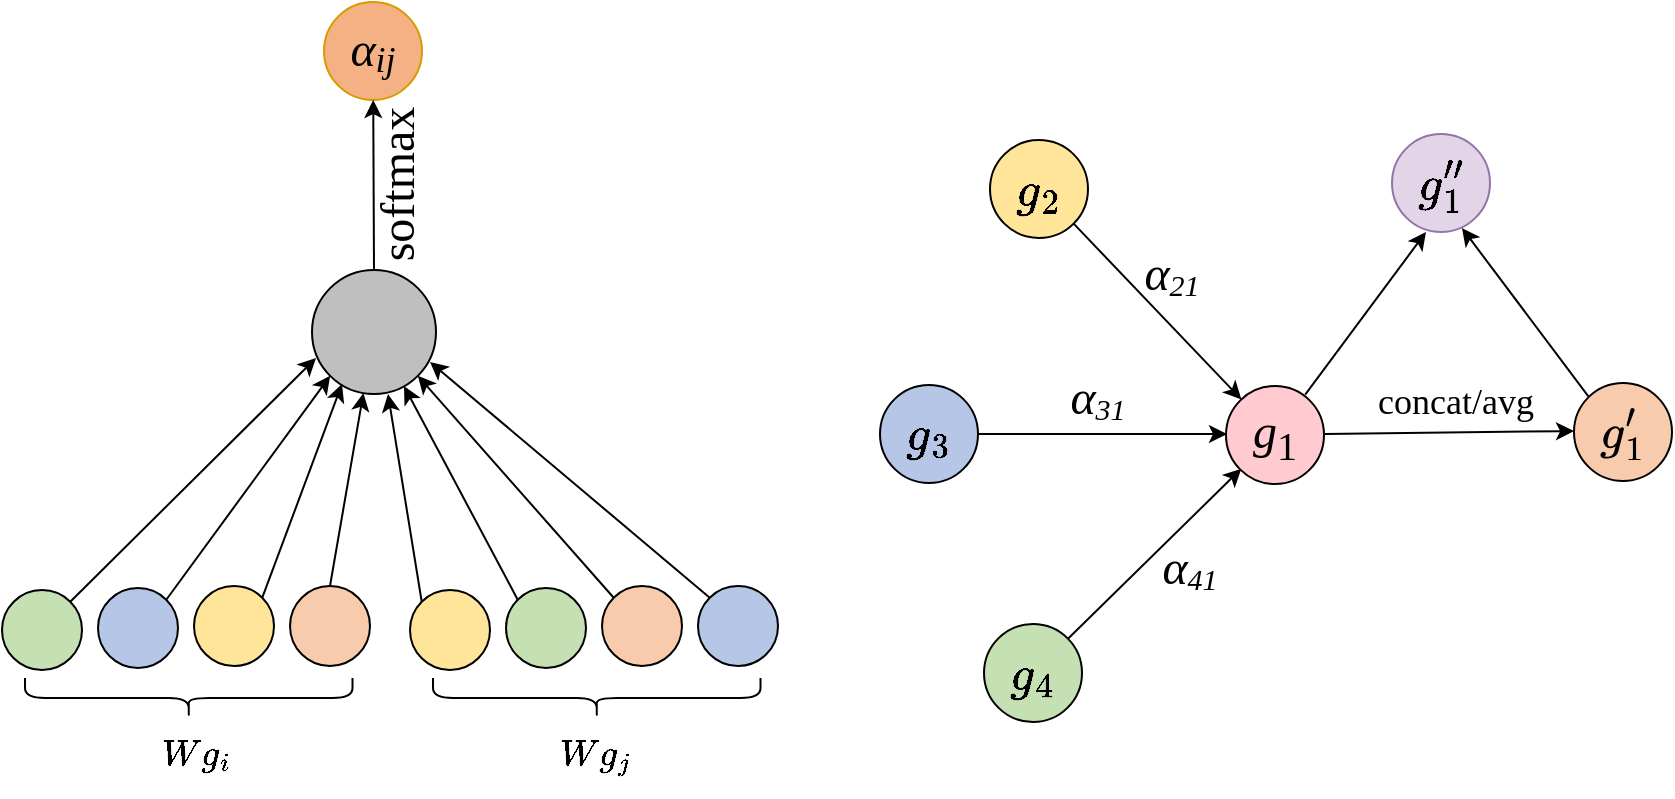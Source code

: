 <mxfile version="24.0.7" type="github">
  <diagram name="第 1 页" id="f0Q-XP88D9cHkuUK9u9R">
    <mxGraphModel dx="1221" dy="733" grid="0" gridSize="10" guides="1" tooltips="1" connect="1" arrows="1" fold="1" page="1" pageScale="1" pageWidth="1027" pageHeight="390" math="1" shadow="0">
      <root>
        <mxCell id="0" />
        <mxCell id="1" parent="0" />
        <mxCell id="7sGQZ9yojEYU0a86g81N-2" value="&lt;font style=&quot;font-size: 18px;&quot;&gt;&lt;i&gt;&lt;font style=&quot;font-size: 24px;&quot; face=&quot;Times New Roman&quot;&gt;α&lt;/font&gt;&lt;/i&gt;&lt;/font&gt;&lt;font size=&quot;1&quot;&gt;&lt;i&gt;&lt;sub&gt;&lt;font style=&quot;font-size: 18px;&quot; face=&quot;Times New Roman&quot;&gt;ij&lt;/font&gt;&lt;/sub&gt;&lt;/i&gt;&lt;/font&gt;" style="ellipse;whiteSpace=wrap;html=1;aspect=fixed;fontFamily=宋体;fontSource=https%3A%2F%2Ffonts.googleapis.com%2Fcss%3Ffamily%3D%25E5%25AE%258B%25E4%25BD%2593;fillColor=#f4b183;strokeColor=#d79b00;" parent="1" vertex="1">
          <mxGeometry x="275" y="2" width="49" height="49" as="geometry" />
        </mxCell>
        <mxCell id="7sGQZ9yojEYU0a86g81N-27" style="edgeStyle=none;rounded=0;orthogonalLoop=1;jettySize=auto;html=1;exitX=0.5;exitY=0;exitDx=0;exitDy=0;" parent="1" source="7sGQZ9yojEYU0a86g81N-3" target="7sGQZ9yojEYU0a86g81N-2" edge="1">
          <mxGeometry relative="1" as="geometry" />
        </mxCell>
        <mxCell id="7sGQZ9yojEYU0a86g81N-3" value="" style="ellipse;whiteSpace=wrap;html=1;aspect=fixed;fontFamily=宋体;fontSource=https%3A%2F%2Ffonts.googleapis.com%2Fcss%3Ffamily%3D%25E5%25AE%258B%25E4%25BD%2593;fillColor=#bfbfbf;" parent="1" vertex="1">
          <mxGeometry x="269" y="136" width="62" height="62" as="geometry" />
        </mxCell>
        <mxCell id="7sGQZ9yojEYU0a86g81N-13" style="edgeStyle=none;rounded=0;orthogonalLoop=1;jettySize=auto;html=1;exitX=1;exitY=0;exitDx=0;exitDy=0;entryX=0;entryY=1;entryDx=0;entryDy=0;" parent="1" source="7sGQZ9yojEYU0a86g81N-4" target="7sGQZ9yojEYU0a86g81N-3" edge="1">
          <mxGeometry relative="1" as="geometry">
            <mxPoint x="276" y="188" as="targetPoint" />
          </mxGeometry>
        </mxCell>
        <mxCell id="7sGQZ9yojEYU0a86g81N-4" value="" style="ellipse;whiteSpace=wrap;html=1;aspect=fixed;fontFamily=宋体;fontSource=https%3A%2F%2Ffonts.googleapis.com%2Fcss%3Ffamily%3D%25E5%25AE%258B%25E4%25BD%2593;fillColor=#b5c6e7;" parent="1" vertex="1">
          <mxGeometry x="162" y="295" width="40" height="40" as="geometry" />
        </mxCell>
        <mxCell id="7sGQZ9yojEYU0a86g81N-5" value="" style="ellipse;whiteSpace=wrap;html=1;aspect=fixed;fontFamily=宋体;fontSource=https%3A%2F%2Ffonts.googleapis.com%2Fcss%3Ffamily%3D%25E5%25AE%258B%25E4%25BD%2593;fillColor=#fee599;" parent="1" vertex="1">
          <mxGeometry x="210" y="294" width="40" height="40" as="geometry" />
        </mxCell>
        <mxCell id="7sGQZ9yojEYU0a86g81N-15" style="edgeStyle=none;rounded=0;orthogonalLoop=1;jettySize=auto;html=1;exitX=0.5;exitY=0;exitDx=0;exitDy=0;" parent="1" source="7sGQZ9yojEYU0a86g81N-6" target="7sGQZ9yojEYU0a86g81N-3" edge="1">
          <mxGeometry relative="1" as="geometry" />
        </mxCell>
        <mxCell id="7sGQZ9yojEYU0a86g81N-6" value="" style="ellipse;whiteSpace=wrap;html=1;aspect=fixed;fontFamily=宋体;fontSource=https%3A%2F%2Ffonts.googleapis.com%2Fcss%3Ffamily%3D%25E5%25AE%258B%25E4%25BD%2593;fillColor=#f7cbac;" parent="1" vertex="1">
          <mxGeometry x="258" y="294" width="40" height="40" as="geometry" />
        </mxCell>
        <mxCell id="7sGQZ9yojEYU0a86g81N-12" style="edgeStyle=none;rounded=0;orthogonalLoop=1;jettySize=auto;html=1;exitX=1;exitY=0;exitDx=0;exitDy=0;" parent="1" source="7sGQZ9yojEYU0a86g81N-7" edge="1">
          <mxGeometry relative="1" as="geometry">
            <mxPoint x="271" y="180" as="targetPoint" />
          </mxGeometry>
        </mxCell>
        <mxCell id="7sGQZ9yojEYU0a86g81N-7" value="" style="ellipse;whiteSpace=wrap;html=1;aspect=fixed;fontFamily=宋体;fontSource=https%3A%2F%2Ffonts.googleapis.com%2Fcss%3Ffamily%3D%25E5%25AE%258B%25E4%25BD%2593;fillColor=#c5e0b3;" parent="1" vertex="1">
          <mxGeometry x="114" y="296" width="40" height="40" as="geometry" />
        </mxCell>
        <mxCell id="7sGQZ9yojEYU0a86g81N-8" value="" style="shape=curlyBracket;whiteSpace=wrap;html=1;rounded=1;labelPosition=left;verticalLabelPosition=middle;align=right;verticalAlign=middle;rotation=-90;" parent="1" vertex="1">
          <mxGeometry x="197.38" y="268.13" width="20" height="163.75" as="geometry" />
        </mxCell>
        <mxCell id="7sGQZ9yojEYU0a86g81N-14" style="edgeStyle=none;rounded=0;orthogonalLoop=1;jettySize=auto;html=1;exitX=1;exitY=0;exitDx=0;exitDy=0;" parent="1" source="7sGQZ9yojEYU0a86g81N-5" edge="1">
          <mxGeometry relative="1" as="geometry">
            <mxPoint x="284" y="193" as="targetPoint" />
          </mxGeometry>
        </mxCell>
        <mxCell id="7sGQZ9yojEYU0a86g81N-22" style="edgeStyle=none;rounded=0;orthogonalLoop=1;jettySize=auto;html=1;exitX=0;exitY=0;exitDx=0;exitDy=0;" parent="1" source="7sGQZ9yojEYU0a86g81N-16" edge="1">
          <mxGeometry relative="1" as="geometry">
            <mxPoint x="315" y="194" as="targetPoint" />
          </mxGeometry>
        </mxCell>
        <mxCell id="7sGQZ9yojEYU0a86g81N-16" value="" style="ellipse;whiteSpace=wrap;html=1;aspect=fixed;fontFamily=宋体;fontSource=https%3A%2F%2Ffonts.googleapis.com%2Fcss%3Ffamily%3D%25E5%25AE%258B%25E4%25BD%2593;fillColor=#c5e0b3;" parent="1" vertex="1">
          <mxGeometry x="366" y="295" width="40" height="40" as="geometry" />
        </mxCell>
        <mxCell id="7sGQZ9yojEYU0a86g81N-23" style="edgeStyle=none;rounded=0;orthogonalLoop=1;jettySize=auto;html=1;exitX=0;exitY=0;exitDx=0;exitDy=0;entryX=1;entryY=1;entryDx=0;entryDy=0;" parent="1" source="7sGQZ9yojEYU0a86g81N-17" target="7sGQZ9yojEYU0a86g81N-3" edge="1">
          <mxGeometry relative="1" as="geometry" />
        </mxCell>
        <mxCell id="7sGQZ9yojEYU0a86g81N-17" value="" style="ellipse;whiteSpace=wrap;html=1;aspect=fixed;fontFamily=宋体;fontSource=https%3A%2F%2Ffonts.googleapis.com%2Fcss%3Ffamily%3D%25E5%25AE%258B%25E4%25BD%2593;fillColor=#f7cbac;" parent="1" vertex="1">
          <mxGeometry x="414" y="294" width="40" height="40" as="geometry" />
        </mxCell>
        <mxCell id="7sGQZ9yojEYU0a86g81N-18" value="" style="ellipse;whiteSpace=wrap;html=1;aspect=fixed;fontFamily=宋体;fontSource=https%3A%2F%2Ffonts.googleapis.com%2Fcss%3Ffamily%3D%25E5%25AE%258B%25E4%25BD%2593;fillColor=#b5c6e7;" parent="1" vertex="1">
          <mxGeometry x="462" y="294" width="40" height="40" as="geometry" />
        </mxCell>
        <mxCell id="7sGQZ9yojEYU0a86g81N-19" value="" style="ellipse;whiteSpace=wrap;html=1;aspect=fixed;fontFamily=宋体;fontSource=https%3A%2F%2Ffonts.googleapis.com%2Fcss%3Ffamily%3D%25E5%25AE%258B%25E4%25BD%2593;fillColor=#fee599;" parent="1" vertex="1">
          <mxGeometry x="318" y="296" width="40" height="40" as="geometry" />
        </mxCell>
        <mxCell id="7sGQZ9yojEYU0a86g81N-20" value="" style="shape=curlyBracket;whiteSpace=wrap;html=1;rounded=1;labelPosition=left;verticalLabelPosition=middle;align=right;verticalAlign=middle;rotation=-90;" parent="1" vertex="1">
          <mxGeometry x="401.38" y="268.13" width="20" height="163.75" as="geometry" />
        </mxCell>
        <mxCell id="7sGQZ9yojEYU0a86g81N-21" style="edgeStyle=none;rounded=0;orthogonalLoop=1;jettySize=auto;html=1;exitX=0;exitY=0;exitDx=0;exitDy=0;entryX=0.613;entryY=1;entryDx=0;entryDy=0;entryPerimeter=0;" parent="1" source="7sGQZ9yojEYU0a86g81N-19" target="7sGQZ9yojEYU0a86g81N-3" edge="1">
          <mxGeometry relative="1" as="geometry" />
        </mxCell>
        <mxCell id="7sGQZ9yojEYU0a86g81N-24" style="edgeStyle=none;rounded=0;orthogonalLoop=1;jettySize=auto;html=1;exitX=0;exitY=0;exitDx=0;exitDy=0;entryX=0.952;entryY=0.742;entryDx=0;entryDy=0;entryPerimeter=0;" parent="1" source="7sGQZ9yojEYU0a86g81N-18" target="7sGQZ9yojEYU0a86g81N-3" edge="1">
          <mxGeometry relative="1" as="geometry" />
        </mxCell>
        <mxCell id="7sGQZ9yojEYU0a86g81N-28" value="&lt;font face=&quot;Times New Roman&quot; style=&quot;font-size: 24px;&quot;&gt;softmax&lt;/font&gt;" style="text;strokeColor=none;align=center;fillColor=none;html=1;verticalAlign=middle;whiteSpace=wrap;rounded=0;rotation=-90;" parent="1" vertex="1">
          <mxGeometry x="282" y="78" width="60" height="30" as="geometry" />
        </mxCell>
        <mxCell id="7sGQZ9yojEYU0a86g81N-56" style="edgeStyle=none;rounded=0;orthogonalLoop=1;jettySize=auto;html=1;exitX=1;exitY=0.5;exitDx=0;exitDy=0;entryX=0;entryY=0.5;entryDx=0;entryDy=0;" parent="1" source="7sGQZ9yojEYU0a86g81N-35" edge="1">
          <mxGeometry relative="1" as="geometry">
            <mxPoint x="726.5" y="218" as="targetPoint" />
          </mxGeometry>
        </mxCell>
        <mxCell id="7sGQZ9yojEYU0a86g81N-35" value="&lt;font face=&quot;Times New Roman&quot; style=&quot;font-size: 24px;&quot;&gt;&lt;i style=&quot;font-size: 24px;&quot;&gt;$$g_{3}$$&lt;/i&gt;&lt;/font&gt;" style="ellipse;whiteSpace=wrap;html=1;aspect=fixed;fontFamily=宋体;fontSource=https%3A%2F%2Ffonts.googleapis.com%2Fcss%3Ffamily%3D%25E5%25AE%258B%25E4%25BD%2593;fontSize=24;fillColor=#b5c6e7;" parent="1" vertex="1">
          <mxGeometry x="553" y="193.5" width="49" height="49" as="geometry" />
        </mxCell>
        <mxCell id="7sGQZ9yojEYU0a86g81N-57" style="edgeStyle=none;rounded=0;orthogonalLoop=1;jettySize=auto;html=1;exitX=1;exitY=0.5;exitDx=0;exitDy=0;entryX=0;entryY=0.5;entryDx=0;entryDy=0;" parent="1" edge="1">
          <mxGeometry relative="1" as="geometry">
            <mxPoint x="775.5" y="218" as="sourcePoint" />
            <mxPoint x="900" y="216.5" as="targetPoint" />
          </mxGeometry>
        </mxCell>
        <mxCell id="7sGQZ9yojEYU0a86g81N-61" style="edgeStyle=none;rounded=0;orthogonalLoop=1;jettySize=auto;html=1;entryX=0;entryY=1;entryDx=0;entryDy=0;" parent="1" source="7sGQZ9yojEYU0a86g81N-46" edge="1">
          <mxGeometry relative="1" as="geometry">
            <mxPoint x="733.676" y="235.324" as="targetPoint" />
          </mxGeometry>
        </mxCell>
        <mxCell id="7sGQZ9yojEYU0a86g81N-46" value="&lt;font face=&quot;Times New Roman&quot; style=&quot;font-size: 24px;&quot;&gt;&lt;i style=&quot;font-size: 24px;&quot;&gt;$$g_{4}$$&lt;/i&gt;&lt;/font&gt;" style="ellipse;whiteSpace=wrap;html=1;aspect=fixed;fontFamily=宋体;fontSource=https%3A%2F%2Ffonts.googleapis.com%2Fcss%3Ffamily%3D%25E5%25AE%258B%25E4%25BD%2593;fontSize=24;fillColor=#c5e0b3;" parent="1" vertex="1">
          <mxGeometry x="605" y="313" width="49" height="49" as="geometry" />
        </mxCell>
        <mxCell id="7sGQZ9yojEYU0a86g81N-60" style="edgeStyle=none;rounded=0;orthogonalLoop=1;jettySize=auto;html=1;exitX=1;exitY=1;exitDx=0;exitDy=0;entryX=0;entryY=0;entryDx=0;entryDy=0;" parent="1" source="7sGQZ9yojEYU0a86g81N-49" edge="1">
          <mxGeometry relative="1" as="geometry">
            <mxPoint x="733.676" y="200.676" as="targetPoint" />
          </mxGeometry>
        </mxCell>
        <mxCell id="7sGQZ9yojEYU0a86g81N-49" value="&lt;font face=&quot;Times New Roman&quot; style=&quot;font-size: 24px;&quot;&gt;&lt;i style=&quot;font-size: 24px;&quot;&gt;$$g_{2}$$&lt;/i&gt;&lt;/font&gt;" style="ellipse;whiteSpace=wrap;html=1;aspect=fixed;fontFamily=宋体;fontSource=https%3A%2F%2Ffonts.googleapis.com%2Fcss%3Ffamily%3D%25E5%25AE%258B%25E4%25BD%2593;fontSize=24;fillColor=#fee599;" parent="1" vertex="1">
          <mxGeometry x="608" y="71" width="49" height="49" as="geometry" />
        </mxCell>
        <mxCell id="7sGQZ9yojEYU0a86g81N-55" value="&lt;font face=&quot;Times New Roman&quot; style=&quot;font-size: 24px;&quot;&gt;$${g}_{1}^{\prime \prime}$$&lt;/font&gt;" style="ellipse;whiteSpace=wrap;html=1;aspect=fixed;fontFamily=宋体;fontSource=https%3A%2F%2Ffonts.googleapis.com%2Fcss%3Ffamily%3D%25E5%25AE%258B%25E4%25BD%2593;fontSize=24;fillColor=#e1d5e7;strokeColor=#9673a6;" parent="1" vertex="1">
          <mxGeometry x="809" y="68" width="49" height="49" as="geometry" />
        </mxCell>
        <mxCell id="7sGQZ9yojEYU0a86g81N-58" style="edgeStyle=none;rounded=0;orthogonalLoop=1;jettySize=auto;html=1;entryX=0.347;entryY=1;entryDx=0;entryDy=0;entryPerimeter=0;" parent="1" target="7sGQZ9yojEYU0a86g81N-55" edge="1">
          <mxGeometry relative="1" as="geometry">
            <mxPoint x="765.606" y="198.33" as="sourcePoint" />
          </mxGeometry>
        </mxCell>
        <mxCell id="7sGQZ9yojEYU0a86g81N-59" style="edgeStyle=none;rounded=0;orthogonalLoop=1;jettySize=auto;html=1;exitX=0;exitY=0;exitDx=0;exitDy=0;entryX=0.714;entryY=0.959;entryDx=0;entryDy=0;entryPerimeter=0;" parent="1" target="7sGQZ9yojEYU0a86g81N-55" edge="1">
          <mxGeometry relative="1" as="geometry">
            <mxPoint x="907.176" y="199.176" as="sourcePoint" />
          </mxGeometry>
        </mxCell>
        <mxCell id="7sGQZ9yojEYU0a86g81N-67" value="&lt;font style=&quot;font-size: 18px;&quot;&gt;&lt;i&gt;&lt;font style=&quot;font-size: 24px;&quot; face=&quot;Times New Roman&quot;&gt;α&lt;/font&gt;&lt;/i&gt;&lt;/font&gt;&lt;font face=&quot;Times New Roman&quot; size=&quot;1&quot;&gt;&lt;i&gt;&lt;sub style=&quot;font-size: 15px;&quot;&gt;41&lt;/sub&gt;&lt;/i&gt;&lt;/font&gt;" style="text;strokeColor=none;align=center;fillColor=none;html=1;verticalAlign=middle;whiteSpace=wrap;rounded=0;" parent="1" vertex="1">
          <mxGeometry x="678" y="270" width="60" height="30" as="geometry" />
        </mxCell>
        <mxCell id="7sGQZ9yojEYU0a86g81N-68" value="&lt;font style=&quot;font-size: 18px;&quot;&gt;&lt;i&gt;&lt;font style=&quot;font-size: 24px;&quot; face=&quot;Times New Roman&quot;&gt;α&lt;/font&gt;&lt;/i&gt;&lt;/font&gt;&lt;font size=&quot;1&quot;&gt;&lt;i&gt;&lt;font face=&quot;Times New Roman&quot;&gt;&lt;sub style=&quot;font-size: 15px;&quot;&gt;31&lt;/sub&gt;&lt;/font&gt;&lt;/i&gt;&lt;/font&gt;" style="text;strokeColor=none;align=center;fillColor=none;html=1;verticalAlign=middle;whiteSpace=wrap;rounded=0;" parent="1" vertex="1">
          <mxGeometry x="632" y="185" width="60" height="30" as="geometry" />
        </mxCell>
        <mxCell id="7sGQZ9yojEYU0a86g81N-69" value="&lt;font style=&quot;font-size: 18px;&quot;&gt;&lt;i&gt;&lt;font style=&quot;font-size: 24px;&quot; face=&quot;Times New Roman&quot;&gt;α&lt;/font&gt;&lt;/i&gt;&lt;/font&gt;&lt;font face=&quot;Times New Roman&quot; size=&quot;1&quot;&gt;&lt;i&gt;&lt;sub style=&quot;font-size: 15px;&quot;&gt;21&lt;/sub&gt;&lt;/i&gt;&lt;/font&gt;" style="text;strokeColor=none;align=center;fillColor=none;html=1;verticalAlign=middle;whiteSpace=wrap;rounded=0;" parent="1" vertex="1">
          <mxGeometry x="669" y="123" width="60" height="30" as="geometry" />
        </mxCell>
        <mxCell id="7sGQZ9yojEYU0a86g81N-72" value="&lt;font style=&quot;font-size: 18px;&quot;&gt;&lt;i style=&quot;font-size: 18px;&quot;&gt;$${W} {g}_{i}$$&lt;/i&gt;&lt;/font&gt;" style="text;strokeColor=none;align=center;fillColor=none;html=1;verticalAlign=middle;whiteSpace=wrap;rounded=0;fontSize=18;fontFamily=Times New Roman;" parent="1" vertex="1">
          <mxGeometry x="181" y="363" width="60" height="30" as="geometry" />
        </mxCell>
        <mxCell id="7sGQZ9yojEYU0a86g81N-73" value="&lt;font style=&quot;font-size: 18px;&quot;&gt;&lt;i style=&quot;font-size: 18px;&quot;&gt;$${W} {g}_{j}$$&lt;/i&gt;&lt;/font&gt;" style="text;strokeColor=none;align=center;fillColor=none;html=1;verticalAlign=middle;whiteSpace=wrap;rounded=0;fontFamily=Times New Roman;fontSize=18;" parent="1" vertex="1">
          <mxGeometry x="381.38" y="363" width="60" height="30" as="geometry" />
        </mxCell>
        <mxCell id="jm29etwWG0SLt4tUxH_8-1" value="&lt;font style=&quot;font-size: 24px;&quot; face=&quot;Times New Roman&quot;&gt;&lt;i&gt;g&lt;/i&gt;&lt;sub&gt;1&lt;/sub&gt;&lt;/font&gt;" style="ellipse;whiteSpace=wrap;html=1;aspect=fixed;fontFamily=宋体;fontSource=https%3A%2F%2Ffonts.googleapis.com%2Fcss%3Ffamily%3D%25E5%25AE%258B%25E4%25BD%2593;fillColor=#ffcad0;" vertex="1" parent="1">
          <mxGeometry x="726" y="194" width="49" height="49" as="geometry" />
        </mxCell>
        <mxCell id="jm29etwWG0SLt4tUxH_8-2" value="&lt;font face=&quot;Times New Roman&quot; style=&quot;font-size: 24px;&quot;&gt;&lt;svg style=&quot;vertical-align: -0.559ex; font-size: 24px;&quot; xmlns=&quot;http://www.w3.org/2000/svg&quot; width=&quot;2.067ex&quot; height=&quot;2.389ex&quot; role=&quot;img&quot; viewBox=&quot;0 -809 913.6 1056&quot; xmlns:xlink=&quot;http://www.w3.org/1999/xlink&quot;&gt;&lt;defs style=&quot;font-size: 24px;&quot;&gt;&lt;path id=&quot;MJX-13-TEX-I-1D454&quot; d=&quot;M311 43Q296 30 267 15T206 0Q143 0 105 45T66 160Q66 265 143 353T314 442Q361 442 401 394L404 398Q406 401 409 404T418 412T431 419T447 422Q461 422 470 413T480 394Q480 379 423 152T363 -80Q345 -134 286 -169T151 -205Q10 -205 10 -137Q10 -111 28 -91T74 -71Q89 -71 102 -80T116 -111Q116 -121 114 -130T107 -144T99 -154T92 -162L90 -164H91Q101 -167 151 -167Q189 -167 211 -155Q234 -144 254 -122T282 -75Q288 -56 298 -13Q311 35 311 43ZM384 328L380 339Q377 350 375 354T369 368T359 382T346 393T328 402T306 405Q262 405 221 352Q191 313 171 233T151 117Q151 38 213 38Q269 38 323 108L331 118L384 328Z&quot; style=&quot;font-size: 24px;&quot;&gt;&lt;/path&gt;&lt;path id=&quot;MJX-13-TEX-V-2032&quot; d=&quot;M79 43Q73 43 52 49T30 61Q30 68 85 293T146 528Q161 560 198 560Q218 560 240 545T262 501Q262 496 260 486Q259 479 173 263T84 45T79 43Z&quot; style=&quot;font-size: 24px;&quot;&gt;&lt;/path&gt;&lt;path id=&quot;MJX-13-TEX-N-31&quot; d=&quot;M213 578L200 573Q186 568 160 563T102 556H83V602H102Q149 604 189 617T245 641T273 663Q275 666 285 666Q294 666 302 660V361L303 61Q310 54 315 52T339 48T401 46H427V0H416Q395 3 257 3Q121 3 100 0H88V46H114Q136 46 152 46T177 47T193 50T201 52T207 57T213 61V578Z&quot; style=&quot;font-size: 24px;&quot;&gt;&lt;/path&gt;&lt;/defs&gt;&lt;g stroke=&quot;currentColor&quot; fill=&quot;currentColor&quot; stroke-width=&quot;0&quot; transform=&quot;scale(1,-1)&quot; style=&quot;font-size: 24px;&quot;&gt;&lt;g data-mml-node=&quot;math&quot; style=&quot;font-size: 24px;&quot;&gt;&lt;g data-mml-node=&quot;msubsup&quot; style=&quot;font-size: 24px;&quot;&gt;&lt;g data-mml-node=&quot;mi&quot; style=&quot;font-size: 24px;&quot;&gt;&lt;use data-c=&quot;1D454&quot; xlink:href=&quot;#MJX-13-TEX-I-1D454&quot; style=&quot;font-size: 24px;&quot;&gt;&lt;/use&gt;&lt;/g&gt;&lt;g data-mml-node=&quot;TeXAtom&quot; transform=&quot;translate(510,413) scale(0.707)&quot; data-mjx-texclass=&quot;ORD&quot; style=&quot;font-size: 24px;&quot;&gt;&lt;g data-mml-node=&quot;mi&quot; style=&quot;font-size: 24px;&quot;&gt;&lt;use data-c=&quot;2032&quot; xlink:href=&quot;#MJX-13-TEX-V-2032&quot; style=&quot;font-size: 24px;&quot;&gt;&lt;/use&gt;&lt;/g&gt;&lt;/g&gt;&lt;g data-mml-node=&quot;TeXAtom&quot; transform=&quot;translate(510,-247) scale(0.707)&quot; data-mjx-texclass=&quot;ORD&quot; style=&quot;font-size: 24px;&quot;&gt;&lt;g data-mml-node=&quot;mn&quot; style=&quot;font-size: 24px;&quot;&gt;&lt;use data-c=&quot;31&quot; xlink:href=&quot;#MJX-13-TEX-N-31&quot; style=&quot;font-size: 24px;&quot;&gt;&lt;/use&gt;&lt;/g&gt;&lt;/g&gt;&lt;/g&gt;&lt;/g&gt;&lt;/g&gt;&lt;/svg&gt;&lt;/font&gt;" style="ellipse;whiteSpace=wrap;html=1;aspect=fixed;fontFamily=宋体;fontSource=https%3A%2F%2Ffonts.googleapis.com%2Fcss%3Ffamily%3D%25E5%25AE%258B%25E4%25BD%2593;fontSize=24;fillColor=#f7cbac;" vertex="1" parent="1">
          <mxGeometry x="900" y="192.5" width="49" height="49" as="geometry" />
        </mxCell>
        <mxCell id="jm29etwWG0SLt4tUxH_8-3" value="&lt;font style=&quot;font-size: 18px;&quot; face=&quot;Times New Roman&quot;&gt;concat/avg&lt;/font&gt;" style="text;strokeColor=none;align=center;fillColor=none;html=1;verticalAlign=middle;whiteSpace=wrap;rounded=0;fontSize=18;" vertex="1" parent="1">
          <mxGeometry x="801" y="187" width="79.5" height="30" as="geometry" />
        </mxCell>
      </root>
    </mxGraphModel>
  </diagram>
</mxfile>
